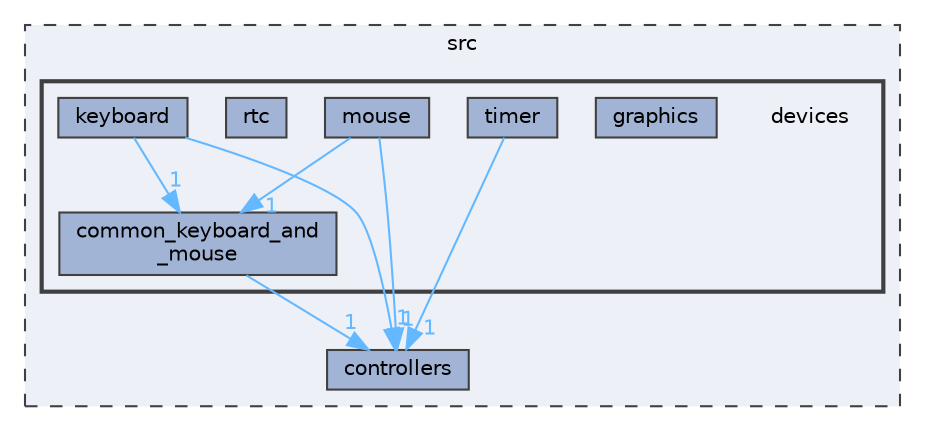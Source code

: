 digraph "src/devices"
{
 // LATEX_PDF_SIZE
  bgcolor="transparent";
  edge [fontname=Helvetica,fontsize=10,labelfontname=Helvetica,labelfontsize=10];
  node [fontname=Helvetica,fontsize=10,shape=box,height=0.2,width=0.4];
  compound=true
  subgraph clusterdir_68267d1309a1af8e8297ef4c3efbcdba {
    graph [ bgcolor="#edf0f7", pencolor="grey25", label="src", fontname=Helvetica,fontsize=10 style="filled,dashed", URL="dir_68267d1309a1af8e8297ef4c3efbcdba.html",tooltip=""]
  dir_bbd6674d859f4cefaacb708974cac240 [label="controllers", fillcolor="#a2b4d6", color="grey25", style="filled", URL="dir_bbd6674d859f4cefaacb708974cac240.html",tooltip=""];
  subgraph clusterdir_6fac9273c1f4413d2ee63ba6cd0b0eb2 {
    graph [ bgcolor="#edf0f7", pencolor="grey25", label="", fontname=Helvetica,fontsize=10 style="filled,bold", URL="dir_6fac9273c1f4413d2ee63ba6cd0b0eb2.html",tooltip=""]
    dir_6fac9273c1f4413d2ee63ba6cd0b0eb2 [shape=plaintext, label="devices"];
  dir_df924ccce4670631ac8b4dda80c6bbfe [label="common_keyboard_and\l_mouse", fillcolor="#a2b4d6", color="grey25", style="filled", URL="dir_df924ccce4670631ac8b4dda80c6bbfe.html",tooltip=""];
  dir_c5a9e8daeda247e4e65f90af631991f9 [label="graphics", fillcolor="#a2b4d6", color="grey25", style="filled", URL="dir_c5a9e8daeda247e4e65f90af631991f9.html",tooltip=""];
  dir_930f147699849ece73eb7a828b94fb14 [label="keyboard", fillcolor="#a2b4d6", color="grey25", style="filled", URL="dir_930f147699849ece73eb7a828b94fb14.html",tooltip=""];
  dir_65a8c16e46113d25d3663b1c19b6d809 [label="mouse", fillcolor="#a2b4d6", color="grey25", style="filled", URL="dir_65a8c16e46113d25d3663b1c19b6d809.html",tooltip=""];
  dir_3dfbf46854b8f44c469a069fceded860 [label="rtc", fillcolor="#a2b4d6", color="grey25", style="filled", URL="dir_3dfbf46854b8f44c469a069fceded860.html",tooltip=""];
  dir_e454627fde579358d9c24a638890be46 [label="timer", fillcolor="#a2b4d6", color="grey25", style="filled", URL="dir_e454627fde579358d9c24a638890be46.html",tooltip=""];
  }
  }
  dir_df924ccce4670631ac8b4dda80c6bbfe->dir_bbd6674d859f4cefaacb708974cac240 [headlabel="1", labeldistance=1.5 headhref="dir_000000_000001.html" href="dir_000000_000001.html" color="steelblue1" fontcolor="steelblue1"];
  dir_930f147699849ece73eb7a828b94fb14->dir_bbd6674d859f4cefaacb708974cac240 [headlabel="1", labeldistance=1.5 headhref="dir_000005_000001.html" href="dir_000005_000001.html" color="steelblue1" fontcolor="steelblue1"];
  dir_930f147699849ece73eb7a828b94fb14->dir_df924ccce4670631ac8b4dda80c6bbfe [headlabel="1", labeldistance=1.5 headhref="dir_000005_000000.html" href="dir_000005_000000.html" color="steelblue1" fontcolor="steelblue1"];
  dir_65a8c16e46113d25d3663b1c19b6d809->dir_bbd6674d859f4cefaacb708974cac240 [headlabel="1", labeldistance=1.5 headhref="dir_000006_000001.html" href="dir_000006_000001.html" color="steelblue1" fontcolor="steelblue1"];
  dir_65a8c16e46113d25d3663b1c19b6d809->dir_df924ccce4670631ac8b4dda80c6bbfe [headlabel="1", labeldistance=1.5 headhref="dir_000006_000000.html" href="dir_000006_000000.html" color="steelblue1" fontcolor="steelblue1"];
  dir_e454627fde579358d9c24a638890be46->dir_bbd6674d859f4cefaacb708974cac240 [headlabel="1", labeldistance=1.5 headhref="dir_000009_000001.html" href="dir_000009_000001.html" color="steelblue1" fontcolor="steelblue1"];
}
